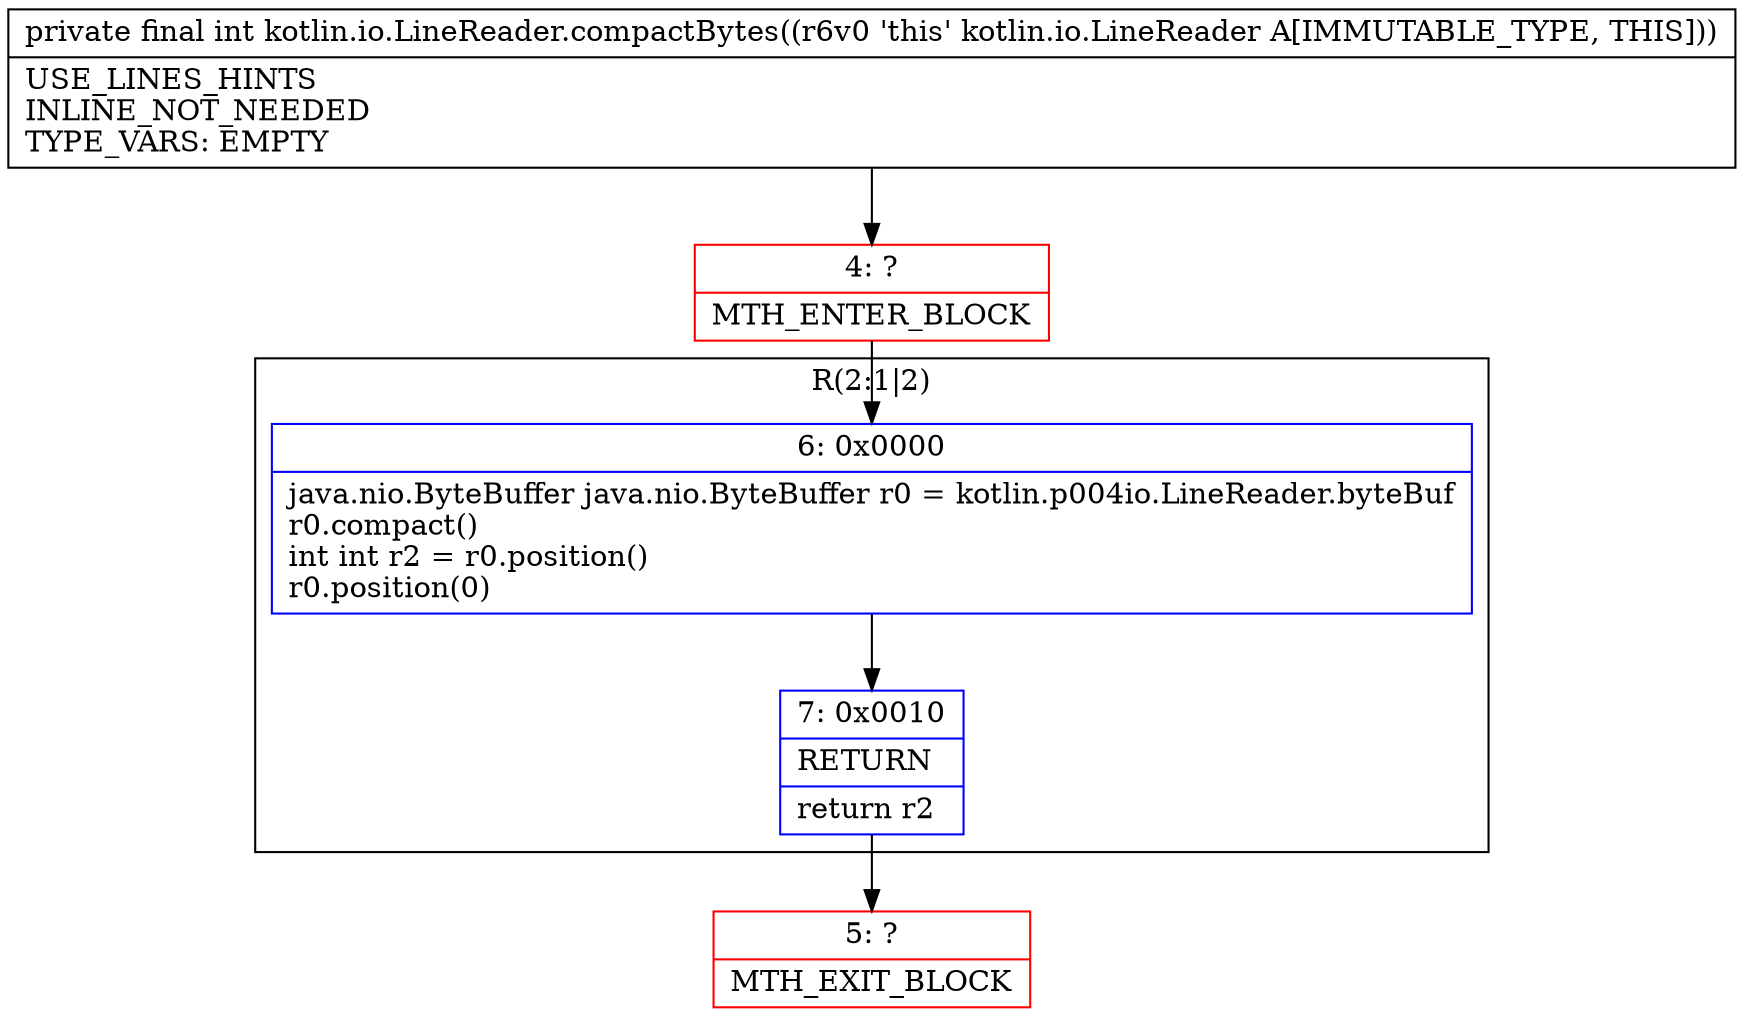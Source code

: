 digraph "CFG forkotlin.io.LineReader.compactBytes()I" {
subgraph cluster_Region_1188088707 {
label = "R(2:1|2)";
node [shape=record,color=blue];
Node_6 [shape=record,label="{6\:\ 0x0000|java.nio.ByteBuffer java.nio.ByteBuffer r0 = kotlin.p004io.LineReader.byteBuf\lr0.compact()\lint int r2 = r0.position()\lr0.position(0)\l}"];
Node_7 [shape=record,label="{7\:\ 0x0010|RETURN\l|return r2\l}"];
}
Node_4 [shape=record,color=red,label="{4\:\ ?|MTH_ENTER_BLOCK\l}"];
Node_5 [shape=record,color=red,label="{5\:\ ?|MTH_EXIT_BLOCK\l}"];
MethodNode[shape=record,label="{private final int kotlin.io.LineReader.compactBytes((r6v0 'this' kotlin.io.LineReader A[IMMUTABLE_TYPE, THIS]))  | USE_LINES_HINTS\lINLINE_NOT_NEEDED\lTYPE_VARS: EMPTY\l}"];
MethodNode -> Node_4;Node_6 -> Node_7;
Node_7 -> Node_5;
Node_4 -> Node_6;
}

